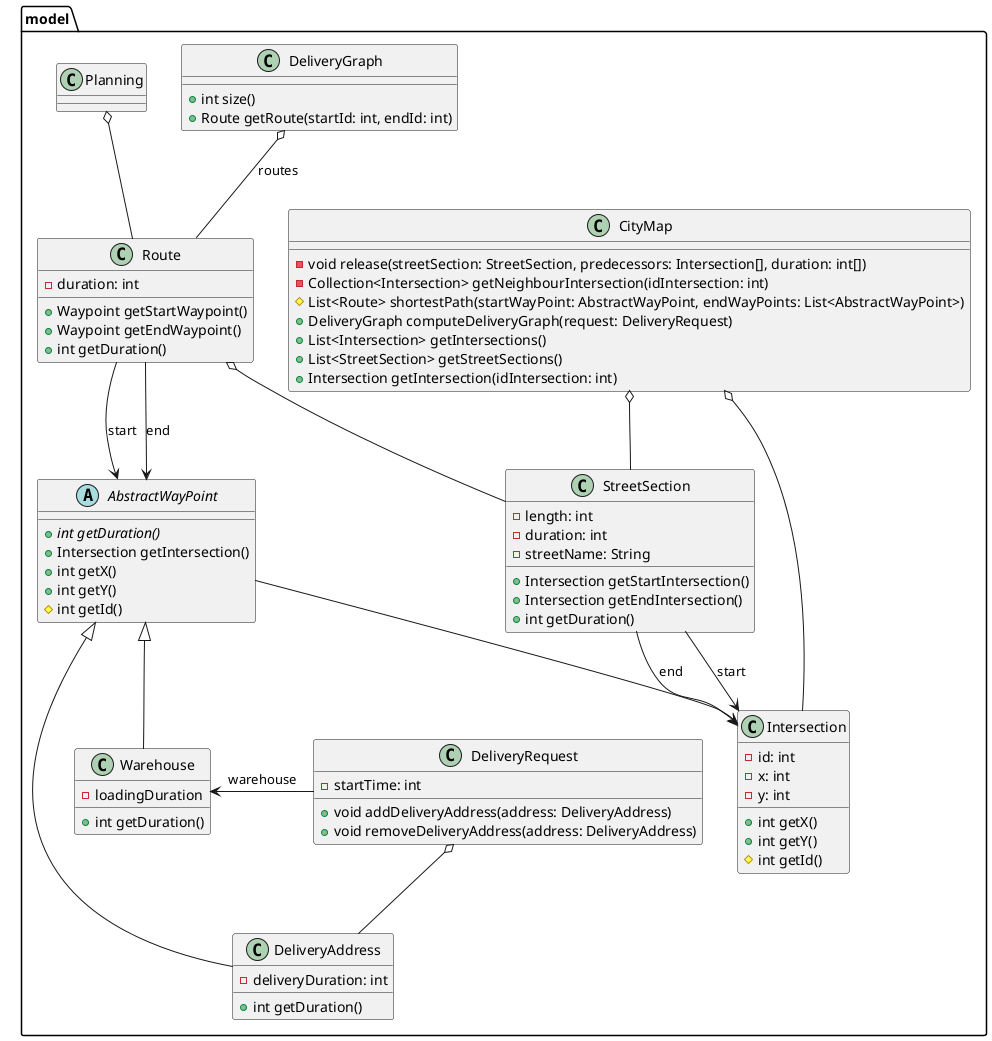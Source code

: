 @startuml

package model {
    class CityMap {
       -void release(streetSection: StreetSection, predecessors: Intersection[], duration: int[])
       -Collection<Intersection> getNeighbourIntersection(idIntersection: int)
       #List<Route> shortestPath(startWayPoint: AbstractWayPoint, endWayPoints: List<AbstractWayPoint>)
       +DeliveryGraph computeDeliveryGraph(request: DeliveryRequest)
       +List<Intersection> getIntersections()
       +List<StreetSection> getStreetSections()
       +Intersection getIntersection(idIntersection: int)
    }

    class DeliveryGraph {
        +int size()
        +Route getRoute(startId: int, endId: int)
    }

    class StreetSection {
        -length: int
        -duration: int
        -streetName: String
        +Intersection getStartIntersection()
        +Intersection getEndIntersection()
        +int getDuration()
    }

    class Intersection {
        -id: int
        -x: int
        -y: int
        +int getX()
        +int getY()
        #int getId()
    }

    abstract class AbstractWayPoint {
        +{abstract} int getDuration()
        +Intersection getIntersection()
        +int getX()
        +int getY()
        #int getId()
    }

    class DeliveryAddress {
        -deliveryDuration: int
        +int getDuration()
    }

    class Warehouse {
        -loadingDuration
        +int getDuration()
    }

    class DeliveryRequest {
        -startTime: int
        +void addDeliveryAddress(address: DeliveryAddress)
        +void removeDeliveryAddress(address: DeliveryAddress)
    }

    class Planning {
    }

    class Route {
        -duration: int
        +Waypoint getStartWaypoint()
        +Waypoint getEndWaypoint()
        +int getDuration()
    }

    CityMap o-- StreetSection
    CityMap o-- Intersection
    AbstractWayPoint --> Intersection
    StreetSection --> Intersection : end
    StreetSection --> Intersection : start
    Route o-- StreetSection
    Route --> AbstractWayPoint : end
    Route --> AbstractWayPoint : start
    AbstractWayPoint <|-- DeliveryAddress
    AbstractWayPoint <|-- Warehouse
    DeliveryRequest o-- DeliveryAddress
    DeliveryRequest -left-> Warehouse : warehouse
    DeliveryGraph o-- Route : routes
    Planning o-- Route
}



@enduml
